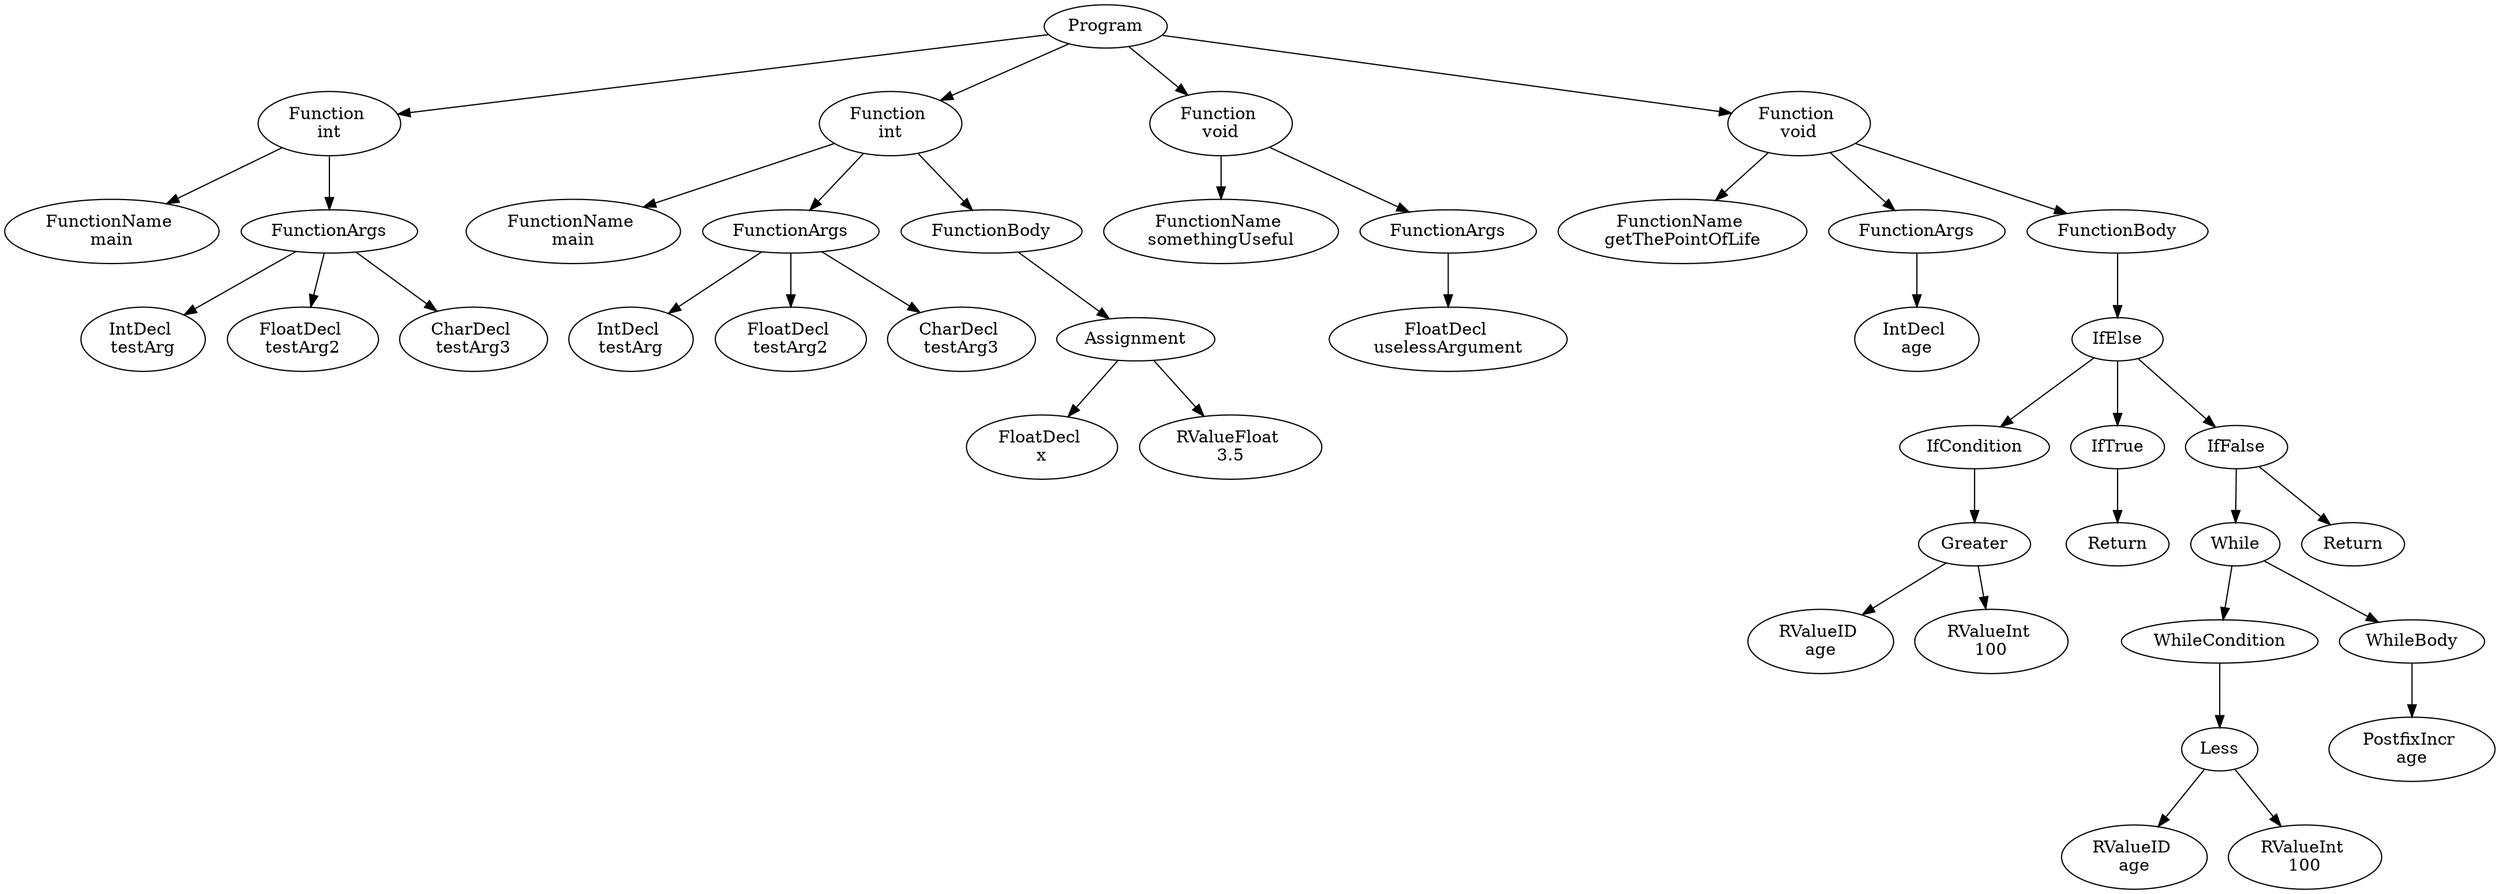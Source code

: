 digraph AST {
4 [label="Program"];
5 [label="Function \nint"];
6 [label="FunctionName \nmain"];
7 [label="FunctionArgs"];
8 [label="IntDecl \ntestArg"];
9 [label="FloatDecl \ntestArg2"];
10 [label="CharDecl \ntestArg3"];
7 -> 8;
7 -> 9;
7 -> 10;
5 -> 6;
5 -> 7;
11 [label="Function \nint"];
12 [label="FunctionName \nmain"];
13 [label="FunctionArgs"];
14 [label="IntDecl \ntestArg"];
15 [label="FloatDecl \ntestArg2"];
16 [label="CharDecl \ntestArg3"];
13 -> 14;
13 -> 15;
13 -> 16;
17 [label="FunctionBody"];
18 [label="Assignment"];
19 [label="FloatDecl \nx"];
20 [label="RValueFloat \n3.5"];
18 -> 19;
18 -> 20;
17 -> 18;
11 -> 12;
11 -> 13;
11 -> 17;
21 [label="Function \nvoid"];
22 [label="FunctionName \nsomethingUseful"];
23 [label="FunctionArgs"];
24 [label="FloatDecl \nuselessArgument"];
23 -> 24;
21 -> 22;
21 -> 23;
25 [label="Function \nvoid"];
26 [label="FunctionName \ngetThePointOfLife"];
27 [label="FunctionArgs"];
28 [label="IntDecl \nage"];
27 -> 28;
29 [label="FunctionBody"];
30 [label="IfElse"];
31 [label="IfCondition"];
32 [label="Greater"];
33 [label="RValueID \nage"];
34 [label="RValueInt \n100"];
32 -> 33;
32 -> 34;
31 -> 32;
35 [label="IfTrue"];
36 [label="Return"];
35 -> 36;
37 [label="IfFalse"];
38 [label="While"];
39 [label="WhileCondition"];
40 [label="Less"];
41 [label="RValueID \nage"];
42 [label="RValueInt \n100"];
40 -> 41;
40 -> 42;
39 -> 40;
43 [label="WhileBody"];
44 [label="PostfixIncr \nage"];
43 -> 44;
38 -> 39;
38 -> 43;
45 [label="Return"];
37 -> 38;
37 -> 45;
30 -> 31;
30 -> 35;
30 -> 37;
29 -> 30;
25 -> 26;
25 -> 27;
25 -> 29;
4 -> 5;
4 -> 11;
4 -> 21;
4 -> 25;
}